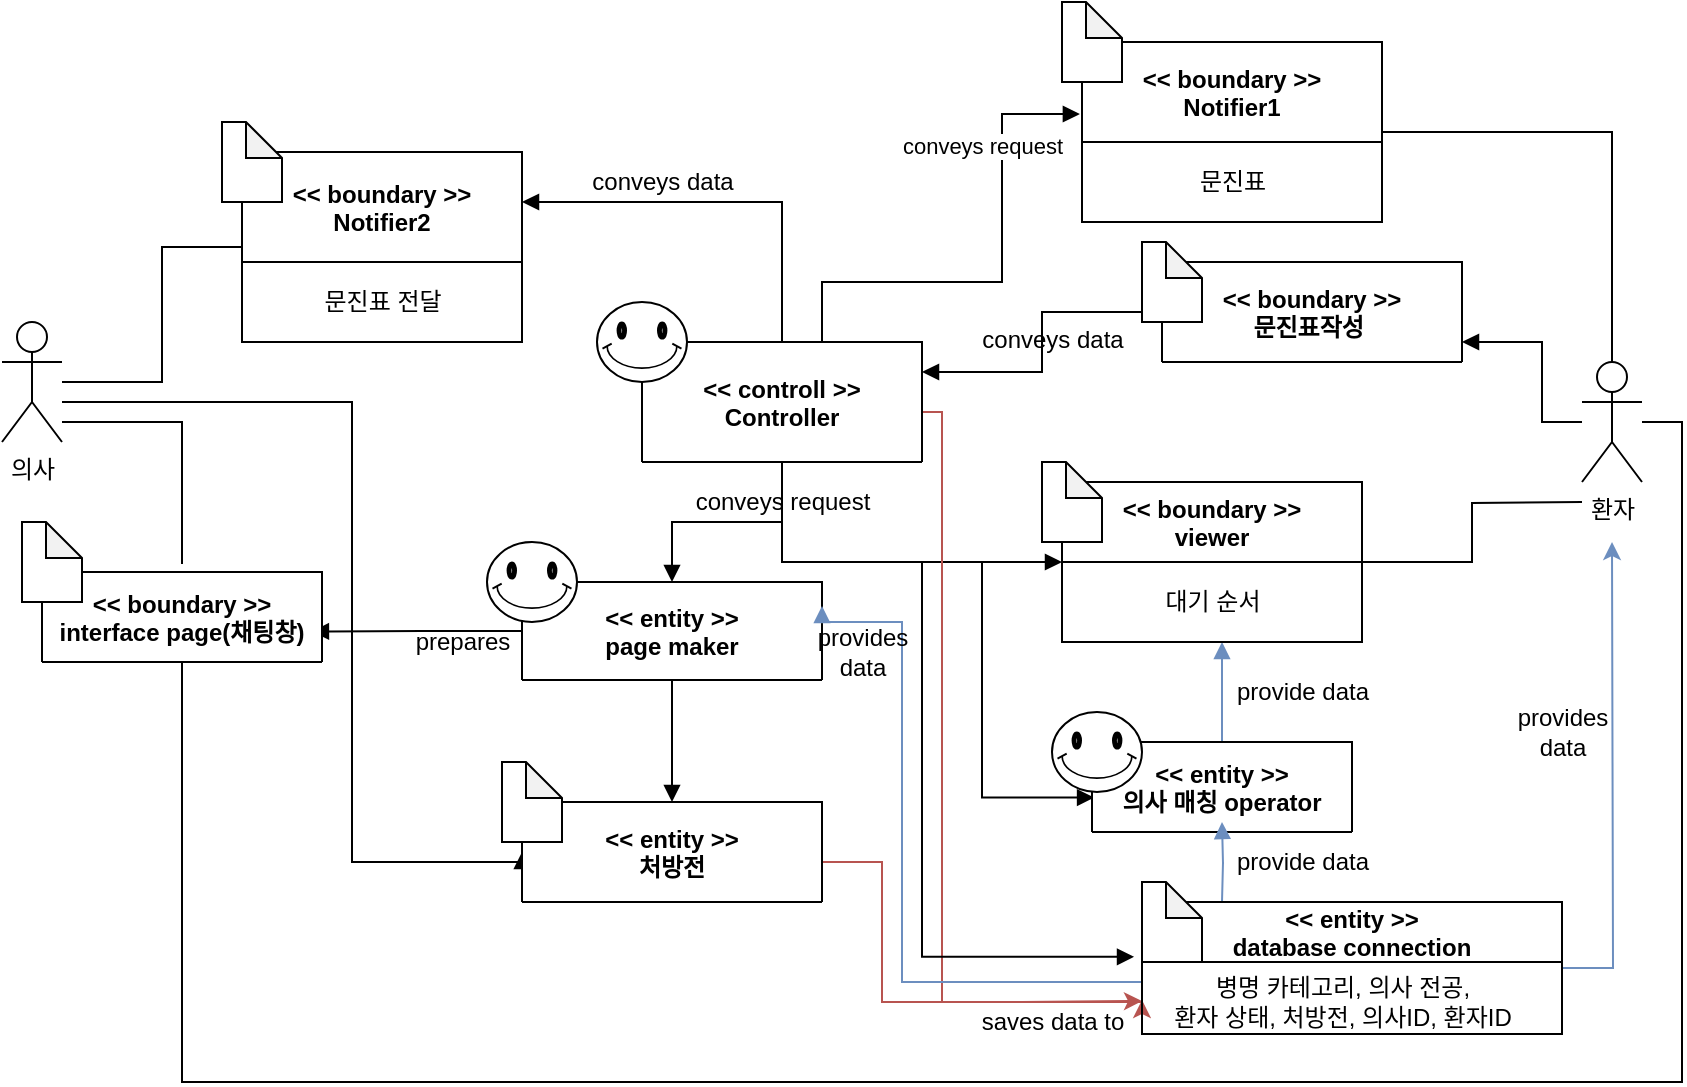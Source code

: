 <mxfile version="14.6.6" type="github">
  <diagram id="COMjNyVUd5fdEqpG4wd7" name="Page-1">
    <mxGraphModel dx="946" dy="544" grid="0" gridSize="10" guides="1" tooltips="1" connect="1" arrows="1" fold="1" page="1" pageScale="1" pageWidth="1100" pageHeight="850" math="0" shadow="0">
      <root>
        <mxCell id="0" />
        <mxCell id="1" parent="0" />
        <mxCell id="Dtp3rhjISmE1_UI2CVRm-33" style="edgeStyle=orthogonalEdgeStyle;rounded=0;orthogonalLoop=1;jettySize=auto;html=1;endArrow=none;endFill=0;" parent="1" source="Dtp3rhjISmE1_UI2CVRm-1" edge="1">
          <mxGeometry relative="1" as="geometry">
            <mxPoint x="200" y="351" as="targetPoint" />
            <Array as="points">
              <mxPoint x="200" y="280" />
            </Array>
          </mxGeometry>
        </mxCell>
        <mxCell id="Dtp3rhjISmE1_UI2CVRm-38" style="edgeStyle=orthogonalEdgeStyle;rounded=0;orthogonalLoop=1;jettySize=auto;html=1;endArrow=block;endFill=1;entryX=0;entryY=0.5;entryDx=0;entryDy=0;" parent="1" source="Dtp3rhjISmE1_UI2CVRm-1" target="Dtp3rhjISmE1_UI2CVRm-37" edge="1">
          <mxGeometry relative="1" as="geometry">
            <mxPoint x="390" y="510" as="targetPoint" />
            <Array as="points">
              <mxPoint x="285" y="270" />
              <mxPoint x="285" y="500" />
            </Array>
          </mxGeometry>
        </mxCell>
        <mxCell id="Dtp3rhjISmE1_UI2CVRm-1" value="의사" style="shape=umlActor;verticalLabelPosition=bottom;verticalAlign=top;html=1;outlineConnect=0;" parent="1" vertex="1">
          <mxGeometry x="110" y="230" width="30" height="60" as="geometry" />
        </mxCell>
        <mxCell id="Dtp3rhjISmE1_UI2CVRm-27" style="edgeStyle=orthogonalEdgeStyle;rounded=0;orthogonalLoop=1;jettySize=auto;html=1;endArrow=block;endFill=1;" parent="1" edge="1">
          <mxGeometry relative="1" as="geometry">
            <mxPoint x="840" y="240" as="targetPoint" />
            <Array as="points">
              <mxPoint x="880" y="280" />
              <mxPoint x="880" y="240" />
            </Array>
            <mxPoint x="900" y="280" as="sourcePoint" />
          </mxGeometry>
        </mxCell>
        <mxCell id="Dtp3rhjISmE1_UI2CVRm-34" style="edgeStyle=orthogonalEdgeStyle;rounded=0;orthogonalLoop=1;jettySize=auto;html=1;endArrow=none;endFill=0;entryX=0.5;entryY=1;entryDx=0;entryDy=0;" parent="1" target="Dtp3rhjISmE1_UI2CVRm-71" edge="1">
          <mxGeometry relative="1" as="geometry">
            <mxPoint x="570" y="410" as="targetPoint" />
            <Array as="points">
              <mxPoint x="950" y="280" />
              <mxPoint x="950" y="610" />
              <mxPoint x="200" y="610" />
            </Array>
            <mxPoint x="930" y="280" as="sourcePoint" />
          </mxGeometry>
        </mxCell>
        <mxCell id="Dtp3rhjISmE1_UI2CVRm-3" value="환자" style="shape=umlActor;verticalLabelPosition=bottom;verticalAlign=top;html=1;outlineConnect=0;" parent="1" vertex="1">
          <mxGeometry x="900" y="250" width="30" height="60" as="geometry" />
        </mxCell>
        <mxCell id="Dtp3rhjISmE1_UI2CVRm-41" style="edgeStyle=orthogonalEdgeStyle;rounded=0;orthogonalLoop=1;jettySize=auto;html=1;endArrow=block;endFill=1;" parent="1" source="Dtp3rhjISmE1_UI2CVRm-11" target="Dtp3rhjISmE1_UI2CVRm-95" edge="1">
          <mxGeometry relative="1" as="geometry">
            <Array as="points">
              <mxPoint x="500" y="170" />
            </Array>
          </mxGeometry>
        </mxCell>
        <mxCell id="Dtp3rhjISmE1_UI2CVRm-43" style="edgeStyle=orthogonalEdgeStyle;rounded=0;orthogonalLoop=1;jettySize=auto;html=1;entryX=0;entryY=0.5;entryDx=0;entryDy=0;endArrow=block;endFill=1;startArrow=none;exitX=0.5;exitY=1;exitDx=0;exitDy=0;" parent="1" source="Dtp3rhjISmE1_UI2CVRm-11" target="Dtp3rhjISmE1_UI2CVRm-29" edge="1">
          <mxGeometry relative="1" as="geometry">
            <mxPoint x="600" y="330" as="sourcePoint" />
          </mxGeometry>
        </mxCell>
        <mxCell id="Dtp3rhjISmE1_UI2CVRm-44" style="edgeStyle=orthogonalEdgeStyle;rounded=0;orthogonalLoop=1;jettySize=auto;html=1;exitX=0.5;exitY=1;exitDx=0;exitDy=0;endArrow=block;endFill=1;" parent="1" source="Dtp3rhjISmE1_UI2CVRm-11" target="Dtp3rhjISmE1_UI2CVRm-31" edge="1">
          <mxGeometry relative="1" as="geometry" />
        </mxCell>
        <mxCell id="Dtp3rhjISmE1_UI2CVRm-60" style="edgeStyle=orthogonalEdgeStyle;rounded=0;orthogonalLoop=1;jettySize=auto;html=1;entryX=-0.007;entryY=0.4;entryDx=0;entryDy=0;entryPerimeter=0;endArrow=block;endFill=1;" parent="1" source="Dtp3rhjISmE1_UI2CVRm-11" target="Dtp3rhjISmE1_UI2CVRm-58" edge="1">
          <mxGeometry relative="1" as="geometry">
            <Array as="points">
              <mxPoint x="520" y="210" />
              <mxPoint x="610" y="210" />
              <mxPoint x="610" y="126" />
            </Array>
          </mxGeometry>
        </mxCell>
        <mxCell id="Dtp3rhjISmE1_UI2CVRm-62" value="conveys request" style="edgeLabel;html=1;align=center;verticalAlign=middle;resizable=0;points=[];" parent="Dtp3rhjISmE1_UI2CVRm-60" vertex="1" connectable="0">
          <mxGeometry x="0.132" y="4" relative="1" as="geometry">
            <mxPoint x="-6" y="-51" as="offset" />
          </mxGeometry>
        </mxCell>
        <mxCell id="Dtp3rhjISmE1_UI2CVRm-83" style="edgeStyle=orthogonalEdgeStyle;rounded=0;orthogonalLoop=1;jettySize=auto;html=1;entryX=0.008;entryY=0.617;entryDx=0;entryDy=0;endArrow=block;endFill=1;entryPerimeter=0;" parent="1" source="Dtp3rhjISmE1_UI2CVRm-11" target="Dtp3rhjISmE1_UI2CVRm-14" edge="1">
          <mxGeometry relative="1" as="geometry">
            <Array as="points">
              <mxPoint x="500" y="350" />
              <mxPoint x="600" y="350" />
              <mxPoint x="600" y="468" />
            </Array>
          </mxGeometry>
        </mxCell>
        <mxCell id="wn1Ma4d93fsSA7fBZUdU-14" style="edgeStyle=orthogonalEdgeStyle;rounded=0;orthogonalLoop=1;jettySize=auto;html=1;entryX=0;entryY=0.75;entryDx=0;entryDy=0;fillColor=#f8cecc;strokeColor=#b85450;" edge="1" parent="1" source="Dtp3rhjISmE1_UI2CVRm-11" target="Dtp3rhjISmE1_UI2CVRm-63">
          <mxGeometry relative="1" as="geometry">
            <mxPoint x="620" y="553" as="targetPoint" />
            <Array as="points">
              <mxPoint x="580" y="275" />
              <mxPoint x="580" y="570" />
              <mxPoint x="620" y="570" />
              <mxPoint x="620" y="569" />
            </Array>
          </mxGeometry>
        </mxCell>
        <mxCell id="Dtp3rhjISmE1_UI2CVRm-11" value="&lt;&lt; controll &gt;&gt;&#xa;Controller" style="swimlane;startSize=60;" parent="1" vertex="1">
          <mxGeometry x="430" y="240" width="140" height="60" as="geometry" />
        </mxCell>
        <mxCell id="Dtp3rhjISmE1_UI2CVRm-100" value="" style="verticalLabelPosition=bottom;verticalAlign=top;html=1;shape=mxgraph.basic.smiley" parent="Dtp3rhjISmE1_UI2CVRm-11" vertex="1">
          <mxGeometry x="-22.5" y="-20" width="45" height="40" as="geometry" />
        </mxCell>
        <mxCell id="wn1Ma4d93fsSA7fBZUdU-39" style="edgeStyle=orthogonalEdgeStyle;rounded=0;orthogonalLoop=1;jettySize=auto;html=1;endArrow=block;endFill=1;fillColor=#dae8fc;strokeColor=#6c8ebf;" edge="1" parent="1" source="Dtp3rhjISmE1_UI2CVRm-14">
          <mxGeometry relative="1" as="geometry">
            <mxPoint x="720" y="390" as="targetPoint" />
          </mxGeometry>
        </mxCell>
        <mxCell id="Dtp3rhjISmE1_UI2CVRm-14" value="&lt;&lt; entity &gt;&gt;&#xa;의사 매칭 operator" style="swimlane;startSize=50;" parent="1" vertex="1">
          <mxGeometry x="655" y="440" width="130" height="45" as="geometry" />
        </mxCell>
        <mxCell id="Dtp3rhjISmE1_UI2CVRm-101" value="" style="verticalLabelPosition=bottom;verticalAlign=top;html=1;shape=mxgraph.basic.smiley" parent="Dtp3rhjISmE1_UI2CVRm-14" vertex="1">
          <mxGeometry x="-20" y="-15" width="45" height="40" as="geometry" />
        </mxCell>
        <mxCell id="wn1Ma4d93fsSA7fBZUdU-36" style="edgeStyle=orthogonalEdgeStyle;rounded=0;orthogonalLoop=1;jettySize=auto;html=1;entryX=1;entryY=0.25;entryDx=0;entryDy=0;endArrow=block;endFill=1;" edge="1" parent="1" source="Dtp3rhjISmE1_UI2CVRm-23" target="Dtp3rhjISmE1_UI2CVRm-11">
          <mxGeometry relative="1" as="geometry" />
        </mxCell>
        <mxCell id="Dtp3rhjISmE1_UI2CVRm-23" value="&lt;&lt; boundary &gt;&gt;&#xa;문진표작성 " style="swimlane;startSize=50;" parent="1" vertex="1">
          <mxGeometry x="690" y="200" width="150" height="50" as="geometry" />
        </mxCell>
        <mxCell id="wn1Ma4d93fsSA7fBZUdU-25" value="" style="shape=note;whiteSpace=wrap;html=1;backgroundOutline=1;darkOpacity=0.05;size=18;" vertex="1" parent="Dtp3rhjISmE1_UI2CVRm-23">
          <mxGeometry x="-10" y="-10" width="30" height="40" as="geometry" />
        </mxCell>
        <mxCell id="Dtp3rhjISmE1_UI2CVRm-39" style="edgeStyle=orthogonalEdgeStyle;rounded=0;orthogonalLoop=1;jettySize=auto;html=1;endArrow=none;endFill=0;" parent="1" source="Dtp3rhjISmE1_UI2CVRm-29" edge="1">
          <mxGeometry relative="1" as="geometry">
            <mxPoint x="900" y="320" as="targetPoint" />
          </mxGeometry>
        </mxCell>
        <mxCell id="Dtp3rhjISmE1_UI2CVRm-29" value="&lt;&lt; boundary &gt;&gt;&#xa;viewer" style="swimlane;startSize=40;" parent="1" vertex="1">
          <mxGeometry x="640" y="310" width="150" height="80" as="geometry" />
        </mxCell>
        <mxCell id="Dtp3rhjISmE1_UI2CVRm-46" value="대기 순서" style="text;html=1;align=center;verticalAlign=middle;resizable=0;points=[];autosize=1;strokeColor=none;" parent="Dtp3rhjISmE1_UI2CVRm-29" vertex="1">
          <mxGeometry x="45" y="50" width="60" height="20" as="geometry" />
        </mxCell>
        <mxCell id="wn1Ma4d93fsSA7fBZUdU-26" value="" style="shape=note;whiteSpace=wrap;html=1;backgroundOutline=1;darkOpacity=0.05;size=18;" vertex="1" parent="Dtp3rhjISmE1_UI2CVRm-29">
          <mxGeometry x="-10" y="-10" width="30" height="40" as="geometry" />
        </mxCell>
        <mxCell id="wn1Ma4d93fsSA7fBZUdU-30" style="edgeStyle=orthogonalEdgeStyle;rounded=0;orthogonalLoop=1;jettySize=auto;html=1;entryX=0.5;entryY=0;entryDx=0;entryDy=0;endArrow=block;endFill=1;" edge="1" parent="1" source="Dtp3rhjISmE1_UI2CVRm-31" target="Dtp3rhjISmE1_UI2CVRm-37">
          <mxGeometry relative="1" as="geometry" />
        </mxCell>
        <mxCell id="wn1Ma4d93fsSA7fBZUdU-35" style="edgeStyle=orthogonalEdgeStyle;rounded=0;orthogonalLoop=1;jettySize=auto;html=1;entryX=0.964;entryY=0.662;entryDx=0;entryDy=0;entryPerimeter=0;endArrow=block;endFill=1;" edge="1" parent="1" source="Dtp3rhjISmE1_UI2CVRm-31" target="Dtp3rhjISmE1_UI2CVRm-71">
          <mxGeometry relative="1" as="geometry" />
        </mxCell>
        <mxCell id="Dtp3rhjISmE1_UI2CVRm-31" value="&lt;&lt; entity &gt;&gt;&#xa;page maker" style="swimlane;startSize=50;" parent="1" vertex="1">
          <mxGeometry x="370" y="360" width="150" height="49" as="geometry" />
        </mxCell>
        <mxCell id="wn1Ma4d93fsSA7fBZUdU-22" style="edgeStyle=orthogonalEdgeStyle;rounded=0;orthogonalLoop=1;jettySize=auto;html=1;fillColor=#f8cecc;strokeColor=#b85450;" edge="1" parent="1" source="Dtp3rhjISmE1_UI2CVRm-37">
          <mxGeometry relative="1" as="geometry">
            <mxPoint x="680" y="569" as="targetPoint" />
            <Array as="points">
              <mxPoint x="550" y="500" />
              <mxPoint x="550" y="570" />
              <mxPoint x="680" y="570" />
            </Array>
          </mxGeometry>
        </mxCell>
        <mxCell id="Dtp3rhjISmE1_UI2CVRm-37" value="&lt;&lt; entity &gt;&gt;&#xa;처방전" style="swimlane;startSize=50;" parent="1" vertex="1">
          <mxGeometry x="370" y="470" width="150" height="50" as="geometry" />
        </mxCell>
        <mxCell id="wn1Ma4d93fsSA7fBZUdU-3" value="" style="shape=note;whiteSpace=wrap;html=1;backgroundOutline=1;darkOpacity=0.05;size=18;" vertex="1" parent="Dtp3rhjISmE1_UI2CVRm-37">
          <mxGeometry x="-10" y="-20" width="30" height="40" as="geometry" />
        </mxCell>
        <mxCell id="Dtp3rhjISmE1_UI2CVRm-61" style="edgeStyle=orthogonalEdgeStyle;rounded=0;orthogonalLoop=1;jettySize=auto;html=1;endArrow=none;endFill=0;" parent="1" source="Dtp3rhjISmE1_UI2CVRm-58" target="Dtp3rhjISmE1_UI2CVRm-3" edge="1">
          <mxGeometry relative="1" as="geometry" />
        </mxCell>
        <mxCell id="Dtp3rhjISmE1_UI2CVRm-58" value="&lt;&lt; boundary &gt;&gt;&#xa;Notifier1" style="swimlane;startSize=50;" parent="1" vertex="1">
          <mxGeometry x="650" y="90" width="150" height="90" as="geometry" />
        </mxCell>
        <mxCell id="Dtp3rhjISmE1_UI2CVRm-59" value="문진표" style="text;html=1;align=center;verticalAlign=middle;resizable=0;points=[];autosize=1;strokeColor=none;" parent="Dtp3rhjISmE1_UI2CVRm-58" vertex="1">
          <mxGeometry x="50" y="60" width="50" height="20" as="geometry" />
        </mxCell>
        <mxCell id="wn1Ma4d93fsSA7fBZUdU-6" value="" style="shape=note;whiteSpace=wrap;html=1;backgroundOutline=1;darkOpacity=0.05;size=18;" vertex="1" parent="Dtp3rhjISmE1_UI2CVRm-58">
          <mxGeometry x="-10" y="-20" width="30" height="40" as="geometry" />
        </mxCell>
        <mxCell id="Dtp3rhjISmE1_UI2CVRm-88" style="edgeStyle=orthogonalEdgeStyle;rounded=0;orthogonalLoop=1;jettySize=auto;html=1;endArrow=block;endFill=1;fillColor=#dae8fc;strokeColor=#6c8ebf;" parent="1" edge="1">
          <mxGeometry relative="1" as="geometry">
            <mxPoint x="720" y="480" as="targetPoint" />
            <mxPoint x="720" y="520" as="sourcePoint" />
          </mxGeometry>
        </mxCell>
        <mxCell id="wn1Ma4d93fsSA7fBZUdU-23" style="edgeStyle=orthogonalEdgeStyle;rounded=0;orthogonalLoop=1;jettySize=auto;html=1;fillColor=#dae8fc;strokeColor=#6c8ebf;" edge="1" parent="1" source="Dtp3rhjISmE1_UI2CVRm-63">
          <mxGeometry relative="1" as="geometry">
            <mxPoint x="915" y="340" as="targetPoint" />
          </mxGeometry>
        </mxCell>
        <mxCell id="wn1Ma4d93fsSA7fBZUdU-33" style="edgeStyle=orthogonalEdgeStyle;rounded=0;orthogonalLoop=1;jettySize=auto;html=1;endArrow=block;endFill=1;fillColor=#dae8fc;strokeColor=#6c8ebf;" edge="1" parent="1" source="Dtp3rhjISmE1_UI2CVRm-63">
          <mxGeometry relative="1" as="geometry">
            <mxPoint x="520" y="372" as="targetPoint" />
            <Array as="points">
              <mxPoint x="560" y="560" />
              <mxPoint x="560" y="380" />
            </Array>
          </mxGeometry>
        </mxCell>
        <mxCell id="Dtp3rhjISmE1_UI2CVRm-63" value="&lt;&lt; entity &gt;&gt;&#xa;database connection" style="swimlane;startSize=30;" parent="1" vertex="1">
          <mxGeometry x="680" y="520" width="210" height="66" as="geometry" />
        </mxCell>
        <mxCell id="Dtp3rhjISmE1_UI2CVRm-78" value="병명 카테고리, 의사 전공, &lt;br&gt;환자 상태, 처방전, 의사ID, 환자ID" style="text;html=1;align=center;verticalAlign=middle;resizable=0;points=[];autosize=1;strokeColor=none;" parent="Dtp3rhjISmE1_UI2CVRm-63" vertex="1">
          <mxGeometry x="14" y="34" width="172" height="32" as="geometry" />
        </mxCell>
        <mxCell id="wn1Ma4d93fsSA7fBZUdU-4" value="" style="shape=note;whiteSpace=wrap;html=1;backgroundOutline=1;darkOpacity=0.05;size=18;" vertex="1" parent="Dtp3rhjISmE1_UI2CVRm-63">
          <mxGeometry y="-10" width="30" height="40" as="geometry" />
        </mxCell>
        <mxCell id="Dtp3rhjISmE1_UI2CVRm-71" value="&lt;&lt; boundary &gt;&gt;&#xa;interface page(채팅창)" style="swimlane;startSize=45;" parent="1" vertex="1">
          <mxGeometry x="130" y="355" width="140" height="45" as="geometry" />
        </mxCell>
        <mxCell id="wn1Ma4d93fsSA7fBZUdU-11" value="" style="shape=note;whiteSpace=wrap;html=1;backgroundOutline=1;darkOpacity=0.05;size=18;" vertex="1" parent="Dtp3rhjISmE1_UI2CVRm-71">
          <mxGeometry x="-10" y="-25" width="30" height="40" as="geometry" />
        </mxCell>
        <mxCell id="wn1Ma4d93fsSA7fBZUdU-27" style="edgeStyle=orthogonalEdgeStyle;rounded=0;orthogonalLoop=1;jettySize=auto;html=1;entryX=-0.019;entryY=0.415;entryDx=0;entryDy=0;endArrow=block;endFill=1;entryPerimeter=0;" edge="1" parent="1" source="Dtp3rhjISmE1_UI2CVRm-75" target="Dtp3rhjISmE1_UI2CVRm-63">
          <mxGeometry relative="1" as="geometry">
            <Array as="points">
              <mxPoint x="500" y="350" />
              <mxPoint x="570" y="350" />
              <mxPoint x="570" y="547" />
            </Array>
          </mxGeometry>
        </mxCell>
        <mxCell id="Dtp3rhjISmE1_UI2CVRm-75" value="conveys request" style="text;html=1;align=center;verticalAlign=middle;resizable=0;points=[];autosize=1;strokeColor=none;" parent="1" vertex="1">
          <mxGeometry x="450" y="310" width="100" height="20" as="geometry" />
        </mxCell>
        <mxCell id="Dtp3rhjISmE1_UI2CVRm-86" value="provide data" style="text;html=1;align=center;verticalAlign=middle;resizable=0;points=[];autosize=1;strokeColor=none;" parent="1" vertex="1">
          <mxGeometry x="720" y="490" width="80" height="20" as="geometry" />
        </mxCell>
        <mxCell id="Dtp3rhjISmE1_UI2CVRm-96" style="edgeStyle=orthogonalEdgeStyle;rounded=0;orthogonalLoop=1;jettySize=auto;html=1;endArrow=none;endFill=0;" parent="1" source="Dtp3rhjISmE1_UI2CVRm-95" edge="1">
          <mxGeometry relative="1" as="geometry">
            <mxPoint x="140" y="260" as="targetPoint" />
            <Array as="points">
              <mxPoint x="190" y="193" />
              <mxPoint x="190" y="260" />
            </Array>
          </mxGeometry>
        </mxCell>
        <mxCell id="Dtp3rhjISmE1_UI2CVRm-95" value="&lt;&lt; boundary &gt;&gt;&#xa;Notifier2" style="swimlane;startSize=55;" parent="1" vertex="1">
          <mxGeometry x="230" y="145" width="140" height="95" as="geometry" />
        </mxCell>
        <mxCell id="Dtp3rhjISmE1_UI2CVRm-109" value="문진표 전달" style="text;html=1;align=center;verticalAlign=middle;resizable=0;points=[];autosize=1;strokeColor=none;" parent="Dtp3rhjISmE1_UI2CVRm-95" vertex="1">
          <mxGeometry x="35" y="65" width="70" height="20" as="geometry" />
        </mxCell>
        <mxCell id="wn1Ma4d93fsSA7fBZUdU-8" value="" style="shape=note;whiteSpace=wrap;html=1;backgroundOutline=1;darkOpacity=0.05;size=18;" vertex="1" parent="Dtp3rhjISmE1_UI2CVRm-95">
          <mxGeometry x="-10" y="-15" width="30" height="40" as="geometry" />
        </mxCell>
        <mxCell id="Dtp3rhjISmE1_UI2CVRm-105" value="" style="verticalLabelPosition=bottom;verticalAlign=top;html=1;shape=mxgraph.basic.smiley" parent="1" vertex="1">
          <mxGeometry x="352.5" y="340" width="45" height="40" as="geometry" />
        </mxCell>
        <mxCell id="wn1Ma4d93fsSA7fBZUdU-13" value="conveys data" style="text;html=1;align=center;verticalAlign=middle;resizable=0;points=[];autosize=1;strokeColor=none;" vertex="1" parent="1">
          <mxGeometry x="395" y="150" width="90" height="20" as="geometry" />
        </mxCell>
        <mxCell id="wn1Ma4d93fsSA7fBZUdU-15" value="saves data to" style="text;html=1;align=center;verticalAlign=middle;resizable=0;points=[];autosize=1;strokeColor=none;" vertex="1" parent="1">
          <mxGeometry x="590" y="570" width="90" height="20" as="geometry" />
        </mxCell>
        <mxCell id="wn1Ma4d93fsSA7fBZUdU-17" value="provide data" style="text;html=1;align=center;verticalAlign=middle;resizable=0;points=[];autosize=1;strokeColor=none;" vertex="1" parent="1">
          <mxGeometry x="720" y="405" width="80" height="20" as="geometry" />
        </mxCell>
        <mxCell id="wn1Ma4d93fsSA7fBZUdU-20" value="provides&lt;br&gt;data" style="text;html=1;align=center;verticalAlign=middle;resizable=0;points=[];autosize=1;strokeColor=none;" vertex="1" parent="1">
          <mxGeometry x="510" y="380" width="60" height="30" as="geometry" />
        </mxCell>
        <mxCell id="wn1Ma4d93fsSA7fBZUdU-32" value="provides &lt;br&gt;data" style="text;html=1;align=center;verticalAlign=middle;resizable=0;points=[];autosize=1;strokeColor=none;" vertex="1" parent="1">
          <mxGeometry x="860" y="420" width="60" height="30" as="geometry" />
        </mxCell>
        <mxCell id="wn1Ma4d93fsSA7fBZUdU-12" value="prepares" style="text;html=1;align=center;verticalAlign=middle;resizable=0;points=[];autosize=1;strokeColor=none;" vertex="1" parent="1">
          <mxGeometry x="310" y="380" width="60" height="20" as="geometry" />
        </mxCell>
        <mxCell id="wn1Ma4d93fsSA7fBZUdU-38" style="edgeStyle=orthogonalEdgeStyle;rounded=0;orthogonalLoop=1;jettySize=auto;html=1;exitX=0.5;exitY=1;exitDx=0;exitDy=0;endArrow=none;endFill=0;" edge="1" parent="1" source="Dtp3rhjISmE1_UI2CVRm-14" target="Dtp3rhjISmE1_UI2CVRm-14">
          <mxGeometry relative="1" as="geometry" />
        </mxCell>
        <mxCell id="wn1Ma4d93fsSA7fBZUdU-41" value="conveys data" style="text;html=1;align=center;verticalAlign=middle;resizable=0;points=[];autosize=1;strokeColor=none;" vertex="1" parent="1">
          <mxGeometry x="594.5" y="230" width="81" height="18" as="geometry" />
        </mxCell>
      </root>
    </mxGraphModel>
  </diagram>
</mxfile>
